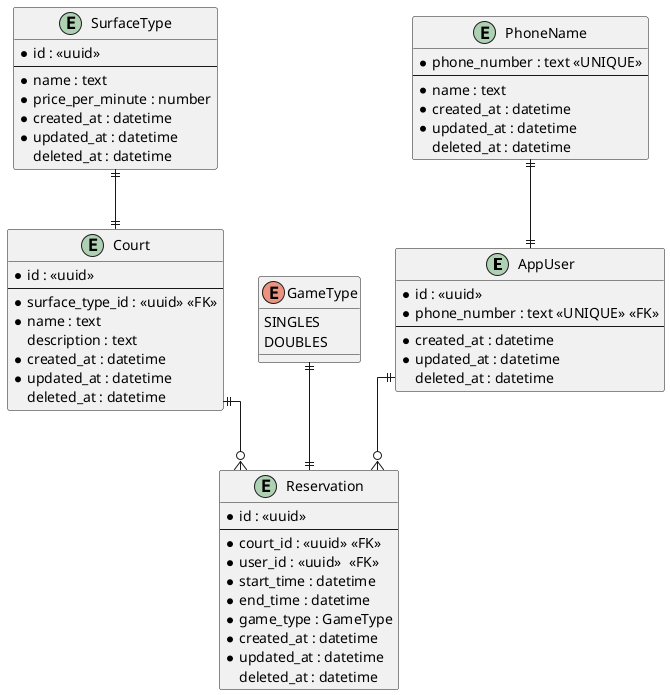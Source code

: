 @startuml
skinparam linetype ortho

entity "AppUser" {
    *id : <<uuid>>
    *phone_number : text <<UNIQUE>> <<FK>>
    --
    ' *email : text
    ' *password : text
    *created_at : datetime
    *updated_at : datetime
    deleted_at : datetime
}

entity "PhoneName" {
    *phone_number : text <<UNIQUE>>
    --
    *name : text
    *created_at : datetime
    *updated_at : datetime
    deleted_at : datetime
}

entity "SurfaceType" {
    *id : <<uuid>>
    --
    *name : text
    *price_per_minute : number
    *created_at : datetime
    *updated_at : datetime
    deleted_at : datetime
}

entity "Court" {
    *id : <<uuid>>
    --
    *surface_type_id : <<uuid>> <<FK>>
    *name : text
    description : text
    *created_at : datetime
    *updated_at : datetime
    deleted_at : datetime
}

' This is actually not implemented as an enum in the database but rather
'   a string field in the Reservation table. I would have liked to use an
'   enum but liquibase has the Check constraint behind a paywall.
enum "GameType" {
    SINGLES
    DOUBLES /' multiplies the price by 1.5 '/
}

entity "Reservation" {
    *id : <<uuid>>
    --
    *court_id : <<uuid>> <<FK>>
    *user_id : <<uuid>>  <<FK>>
    *start_time : datetime
    *end_time : datetime
    *game_type : GameType
    *created_at : datetime
    *updated_at : datetime
    deleted_at : datetime
}

GameType ||--|| Reservation
AppUser ||--o{ Reservation
PhoneName ||--|| AppUser
SurfaceType ||--|| Court
Court ||--o{ Reservation

@enduml
